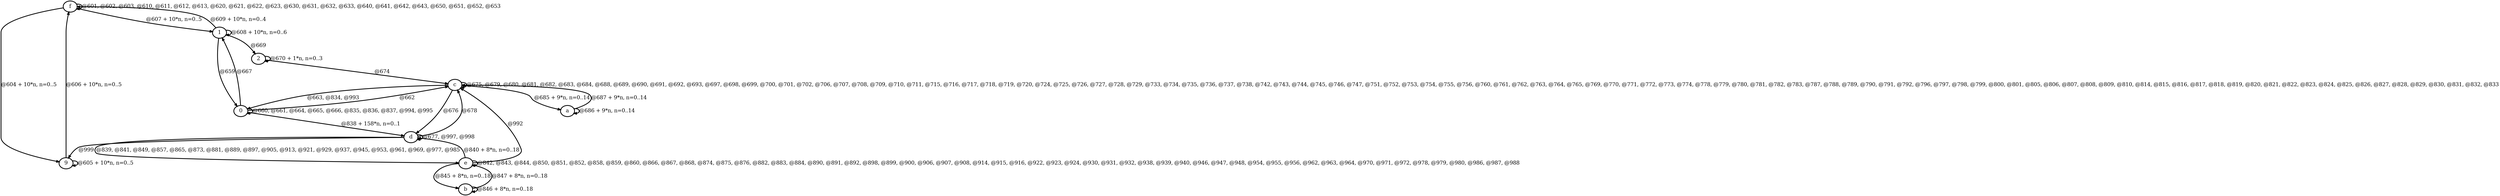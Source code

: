 digraph G {
        node [style=rounded, penwidth=3, fontsize=20, shape=oval];
        "f" -> "f" [label="@601, @602, @603, @610, @611, @612, @613, @620, @621, @622, @623, @630, @631, @632, @633, @640, @641, @642, @643, @650, @651, @652, @653", color=black,arrowsize=1,style=bold,penwidth=3,fontsize=20];
"f" -> "9" [label="@604 + 10*n, n=0..5", color=black,arrowsize=1,style=bold,penwidth=3,fontsize=20];
"9" -> "9" [label="@605 + 10*n, n=0..5", color=black,arrowsize=1,style=bold,penwidth=3,fontsize=20];
"9" -> "f" [label="@606 + 10*n, n=0..5", color=black,arrowsize=1,style=bold,penwidth=3,fontsize=20];
"f" -> "1" [label="@607 + 10*n, n=0..5", color=black,arrowsize=1,style=bold,penwidth=3,fontsize=20];
"1" -> "1" [label="@608 + 10*n, n=0..6", color=black,arrowsize=1,style=bold,penwidth=3,fontsize=20];
"1" -> "f" [label="@609 + 10*n, n=0..4", color=black,arrowsize=1,style=bold,penwidth=3,fontsize=20];
"1" -> "0" [label="@659", color=black,arrowsize=1,style=bold,penwidth=3,fontsize=20];
"0" -> "0" [label="@660, @661, @664, @665, @666, @835, @836, @837, @994, @995", color=black,arrowsize=1,style=bold,penwidth=3,fontsize=20];
"0" -> "c" [label="@662", color=black,arrowsize=1,style=bold,penwidth=3,fontsize=20];
"c" -> "0" [label="@663, @834, @993", color=black,arrowsize=1,style=bold,penwidth=3,fontsize=20];
"0" -> "1" [label="@667", color=black,arrowsize=1,style=bold,penwidth=3,fontsize=20];
"1" -> "2" [label="@669", color=black,arrowsize=1,style=bold,penwidth=3,fontsize=20];
"2" -> "2" [label="@670 + 1*n, n=0..3", color=black,arrowsize=1,style=bold,penwidth=3,fontsize=20];
"2" -> "c" [label="@674", color=black,arrowsize=1,style=bold,penwidth=3,fontsize=20];
"c" -> "c" [label="@675, @679, @680, @681, @682, @683, @684, @688, @689, @690, @691, @692, @693, @697, @698, @699, @700, @701, @702, @706, @707, @708, @709, @710, @711, @715, @716, @717, @718, @719, @720, @724, @725, @726, @727, @728, @729, @733, @734, @735, @736, @737, @738, @742, @743, @744, @745, @746, @747, @751, @752, @753, @754, @755, @756, @760, @761, @762, @763, @764, @765, @769, @770, @771, @772, @773, @774, @778, @779, @780, @781, @782, @783, @787, @788, @789, @790, @791, @792, @796, @797, @798, @799, @800, @801, @805, @806, @807, @808, @809, @810, @814, @815, @816, @817, @818, @819, @820, @821, @822, @823, @824, @825, @826, @827, @828, @829, @830, @831, @832, @833", color=black,arrowsize=1,style=bold,penwidth=3,fontsize=20];
"c" -> "d" [label="@676", color=black,arrowsize=1,style=bold,penwidth=3,fontsize=20];
"d" -> "d" [label="@677, @997, @998", color=black,arrowsize=1,style=bold,penwidth=3,fontsize=20];
"d" -> "c" [label="@678", color=black,arrowsize=1,style=bold,penwidth=3,fontsize=20];
"c" -> "a" [label="@685 + 9*n, n=0..14", color=black,arrowsize=1,style=bold,penwidth=3,fontsize=20];
"a" -> "a" [label="@686 + 9*n, n=0..14", color=black,arrowsize=1,style=bold,penwidth=3,fontsize=20];
"a" -> "c" [label="@687 + 9*n, n=0..14", color=black,arrowsize=1,style=bold,penwidth=3,fontsize=20];
"0" -> "d" [label="@838 + 158*n, n=0..1", color=black,arrowsize=1,style=bold,penwidth=3,fontsize=20];
"d" -> "e" [label="@839, @841, @849, @857, @865, @873, @881, @889, @897, @905, @913, @921, @929, @937, @945, @953, @961, @969, @977, @985", color=black,arrowsize=1,style=bold,penwidth=3,fontsize=20];
"e" -> "d" [label="@840 + 8*n, n=0..18", color=black,arrowsize=1,style=bold,penwidth=3,fontsize=20];
"e" -> "e" [label="@842, @843, @844, @850, @851, @852, @858, @859, @860, @866, @867, @868, @874, @875, @876, @882, @883, @884, @890, @891, @892, @898, @899, @900, @906, @907, @908, @914, @915, @916, @922, @923, @924, @930, @931, @932, @938, @939, @940, @946, @947, @948, @954, @955, @956, @962, @963, @964, @970, @971, @972, @978, @979, @980, @986, @987, @988", color=black,arrowsize=1,style=bold,penwidth=3,fontsize=20];
"e" -> "b" [label="@845 + 8*n, n=0..18", color=black,arrowsize=1,style=bold,penwidth=3,fontsize=20];
"b" -> "b" [label="@846 + 8*n, n=0..18", color=black,arrowsize=1,style=bold,penwidth=3,fontsize=20];
"b" -> "e" [label="@847 + 8*n, n=0..18", color=black,arrowsize=1,style=bold,penwidth=3,fontsize=20];
"e" -> "c" [label="@992", color=black,arrowsize=1,style=bold,penwidth=3,fontsize=20];
"d" -> "9" [label="@999", color=black,arrowsize=1,style=bold,penwidth=3,fontsize=20];
}
